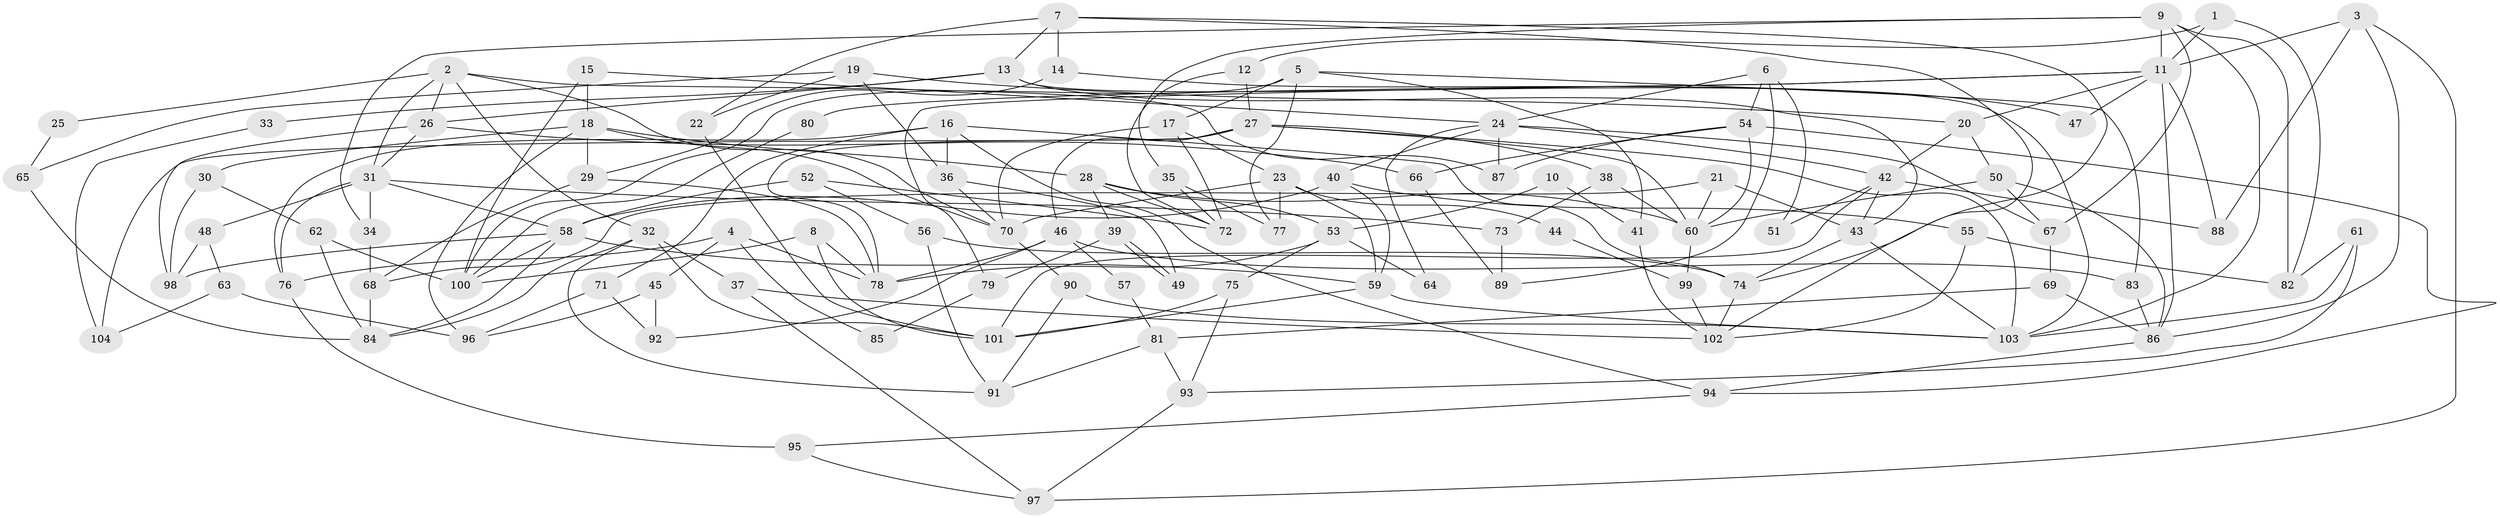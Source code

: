 // coarse degree distribution, {9: 0.04477611940298507, 7: 0.08955223880597014, 4: 0.11940298507462686, 8: 0.07462686567164178, 6: 0.16417910447761194, 3: 0.23880597014925373, 2: 0.08955223880597014, 5: 0.16417910447761194, 10: 0.014925373134328358}
// Generated by graph-tools (version 1.1) at 2025/41/03/06/25 10:41:52]
// undirected, 104 vertices, 208 edges
graph export_dot {
graph [start="1"]
  node [color=gray90,style=filled];
  1;
  2;
  3;
  4;
  5;
  6;
  7;
  8;
  9;
  10;
  11;
  12;
  13;
  14;
  15;
  16;
  17;
  18;
  19;
  20;
  21;
  22;
  23;
  24;
  25;
  26;
  27;
  28;
  29;
  30;
  31;
  32;
  33;
  34;
  35;
  36;
  37;
  38;
  39;
  40;
  41;
  42;
  43;
  44;
  45;
  46;
  47;
  48;
  49;
  50;
  51;
  52;
  53;
  54;
  55;
  56;
  57;
  58;
  59;
  60;
  61;
  62;
  63;
  64;
  65;
  66;
  67;
  68;
  69;
  70;
  71;
  72;
  73;
  74;
  75;
  76;
  77;
  78;
  79;
  80;
  81;
  82;
  83;
  84;
  85;
  86;
  87;
  88;
  89;
  90;
  91;
  92;
  93;
  94;
  95;
  96;
  97;
  98;
  99;
  100;
  101;
  102;
  103;
  104;
  1 -- 11;
  1 -- 12;
  1 -- 82;
  2 -- 26;
  2 -- 31;
  2 -- 25;
  2 -- 32;
  2 -- 70;
  2 -- 87;
  3 -- 86;
  3 -- 88;
  3 -- 11;
  3 -- 97;
  4 -- 78;
  4 -- 76;
  4 -- 45;
  4 -- 85;
  5 -- 17;
  5 -- 100;
  5 -- 41;
  5 -- 77;
  5 -- 83;
  6 -- 54;
  6 -- 24;
  6 -- 51;
  6 -- 89;
  7 -- 13;
  7 -- 22;
  7 -- 14;
  7 -- 74;
  7 -- 102;
  8 -- 100;
  8 -- 78;
  8 -- 101;
  9 -- 34;
  9 -- 67;
  9 -- 11;
  9 -- 35;
  9 -- 82;
  9 -- 103;
  10 -- 41;
  10 -- 53;
  11 -- 20;
  11 -- 47;
  11 -- 79;
  11 -- 80;
  11 -- 86;
  11 -- 88;
  12 -- 72;
  12 -- 27;
  13 -- 43;
  13 -- 103;
  13 -- 26;
  13 -- 33;
  14 -- 29;
  14 -- 47;
  15 -- 18;
  15 -- 24;
  15 -- 100;
  16 -- 74;
  16 -- 76;
  16 -- 36;
  16 -- 71;
  16 -- 94;
  17 -- 23;
  17 -- 70;
  17 -- 72;
  18 -- 28;
  18 -- 70;
  18 -- 29;
  18 -- 30;
  18 -- 96;
  19 -- 20;
  19 -- 36;
  19 -- 22;
  19 -- 65;
  20 -- 50;
  20 -- 42;
  21 -- 43;
  21 -- 60;
  21 -- 68;
  22 -- 101;
  23 -- 77;
  23 -- 70;
  23 -- 44;
  23 -- 59;
  24 -- 40;
  24 -- 42;
  24 -- 64;
  24 -- 67;
  24 -- 87;
  25 -- 65;
  26 -- 31;
  26 -- 66;
  26 -- 98;
  27 -- 103;
  27 -- 46;
  27 -- 38;
  27 -- 60;
  27 -- 78;
  27 -- 104;
  28 -- 60;
  28 -- 53;
  28 -- 39;
  28 -- 72;
  29 -- 68;
  29 -- 78;
  30 -- 62;
  30 -- 98;
  31 -- 73;
  31 -- 58;
  31 -- 34;
  31 -- 48;
  31 -- 76;
  32 -- 101;
  32 -- 37;
  32 -- 84;
  32 -- 91;
  33 -- 104;
  34 -- 68;
  35 -- 72;
  35 -- 77;
  36 -- 70;
  36 -- 49;
  37 -- 102;
  37 -- 97;
  38 -- 60;
  38 -- 73;
  39 -- 49;
  39 -- 49;
  39 -- 79;
  40 -- 55;
  40 -- 58;
  40 -- 59;
  41 -- 102;
  42 -- 101;
  42 -- 43;
  42 -- 51;
  42 -- 88;
  43 -- 103;
  43 -- 74;
  44 -- 99;
  45 -- 92;
  45 -- 96;
  46 -- 83;
  46 -- 78;
  46 -- 57;
  46 -- 92;
  48 -- 98;
  48 -- 63;
  50 -- 67;
  50 -- 86;
  50 -- 60;
  52 -- 72;
  52 -- 58;
  52 -- 56;
  53 -- 75;
  53 -- 78;
  53 -- 64;
  54 -- 60;
  54 -- 87;
  54 -- 66;
  54 -- 94;
  55 -- 102;
  55 -- 82;
  56 -- 74;
  56 -- 91;
  57 -- 81;
  58 -- 98;
  58 -- 59;
  58 -- 84;
  58 -- 100;
  59 -- 101;
  59 -- 103;
  60 -- 99;
  61 -- 82;
  61 -- 103;
  61 -- 93;
  62 -- 84;
  62 -- 100;
  63 -- 96;
  63 -- 104;
  65 -- 84;
  66 -- 89;
  67 -- 69;
  68 -- 84;
  69 -- 86;
  69 -- 81;
  70 -- 90;
  71 -- 96;
  71 -- 92;
  73 -- 89;
  74 -- 102;
  75 -- 101;
  75 -- 93;
  76 -- 95;
  79 -- 85;
  80 -- 100;
  81 -- 91;
  81 -- 93;
  83 -- 86;
  86 -- 94;
  90 -- 91;
  90 -- 103;
  93 -- 97;
  94 -- 95;
  95 -- 97;
  99 -- 102;
}
